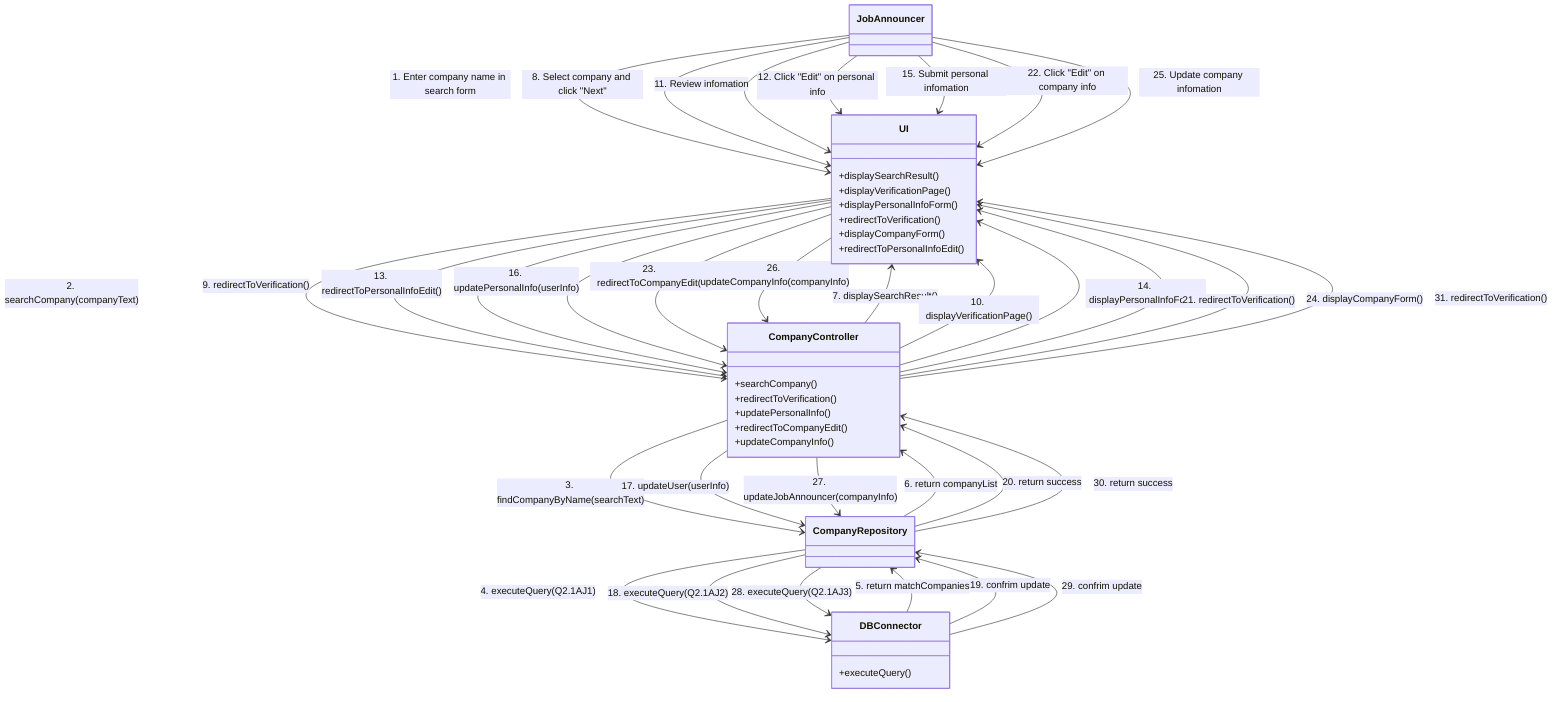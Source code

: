 classDiagram
    JobAnnouncer --> UI: 1. Enter company name in search form
    UI --> CompanyController: 2. searchCompany(companyText)
    CompanyController --> CompanyRepository: 3. findCompanyByName(searchText)
    CompanyRepository --> DBConnector: 4. executeQuery(Q2.1AJ1)
    DBConnector --> CompanyRepository: 5. return matchCompanies
    CompanyRepository --> CompanyController: 6. return companyList
    CompanyController --> UI: 7. displaySearchResult()

    JobAnnouncer --> UI: 8. Select company and click "Next"
    UI --> CompanyController: 9. redirectToVerification()
    CompanyController --> UI: 10. displayVerificationPage()

    JobAnnouncer --> UI: 11. Review infomation
    JobAnnouncer --> UI: 12. Click "Edit" on personal info
    UI --> CompanyController: 13. redirectToPersonalInfoEdit()
    CompanyController --> UI: 14. displayPersonalInfoForm()

    JobAnnouncer --> UI: 15. Submit personal infomation
    UI --> CompanyController: 16. updatePersonalInfo(userInfo)
    CompanyController --> CompanyRepository: 17. updateUser(userInfo)
    CompanyRepository --> DBConnector: 18. executeQuery(Q2.1AJ2)
    DBConnector --> CompanyRepository: 19. confrim update
    CompanyRepository --> CompanyController: 20. return success
    CompanyController --> UI: 21. redirectToVerification()

    JobAnnouncer --> UI: 22. Click "Edit" on company info
    UI --> CompanyController: 23. redirectToCompanyEdit()
    CompanyController --> UI: 24. displayCompanyForm()

    JobAnnouncer --> UI: 25. Update company infomation
    UI --> CompanyController: 26. updateCompanyInfo(companyInfo)
    CompanyController --> CompanyRepository: 27. updateJobAnnouncer(companyInfo)
    CompanyRepository --> DBConnector: 28. executeQuery(Q2.1AJ3)
    DBConnector --> CompanyRepository: 29. confrim update
    CompanyRepository --> CompanyController: 30. return success
    CompanyController --> UI: 31. redirectToVerification()

    class JobAnnouncer{
        
    }

    class UI {
        +displaySearchResult()
        +displayVerificationPage()
        +displayPersonalInfoForm()
        +redirectToVerification()
        +displayCompanyForm()
        +redirectToPersonalInfoEdit()
    }

    class CompanyController {
        +searchCompany()
        +redirectToVerification()
        +updatePersonalInfo()
        +redirectToCompanyEdit()
        +updateCompanyInfo()
    }

    class DBConnector {
        +executeQuery()
    }